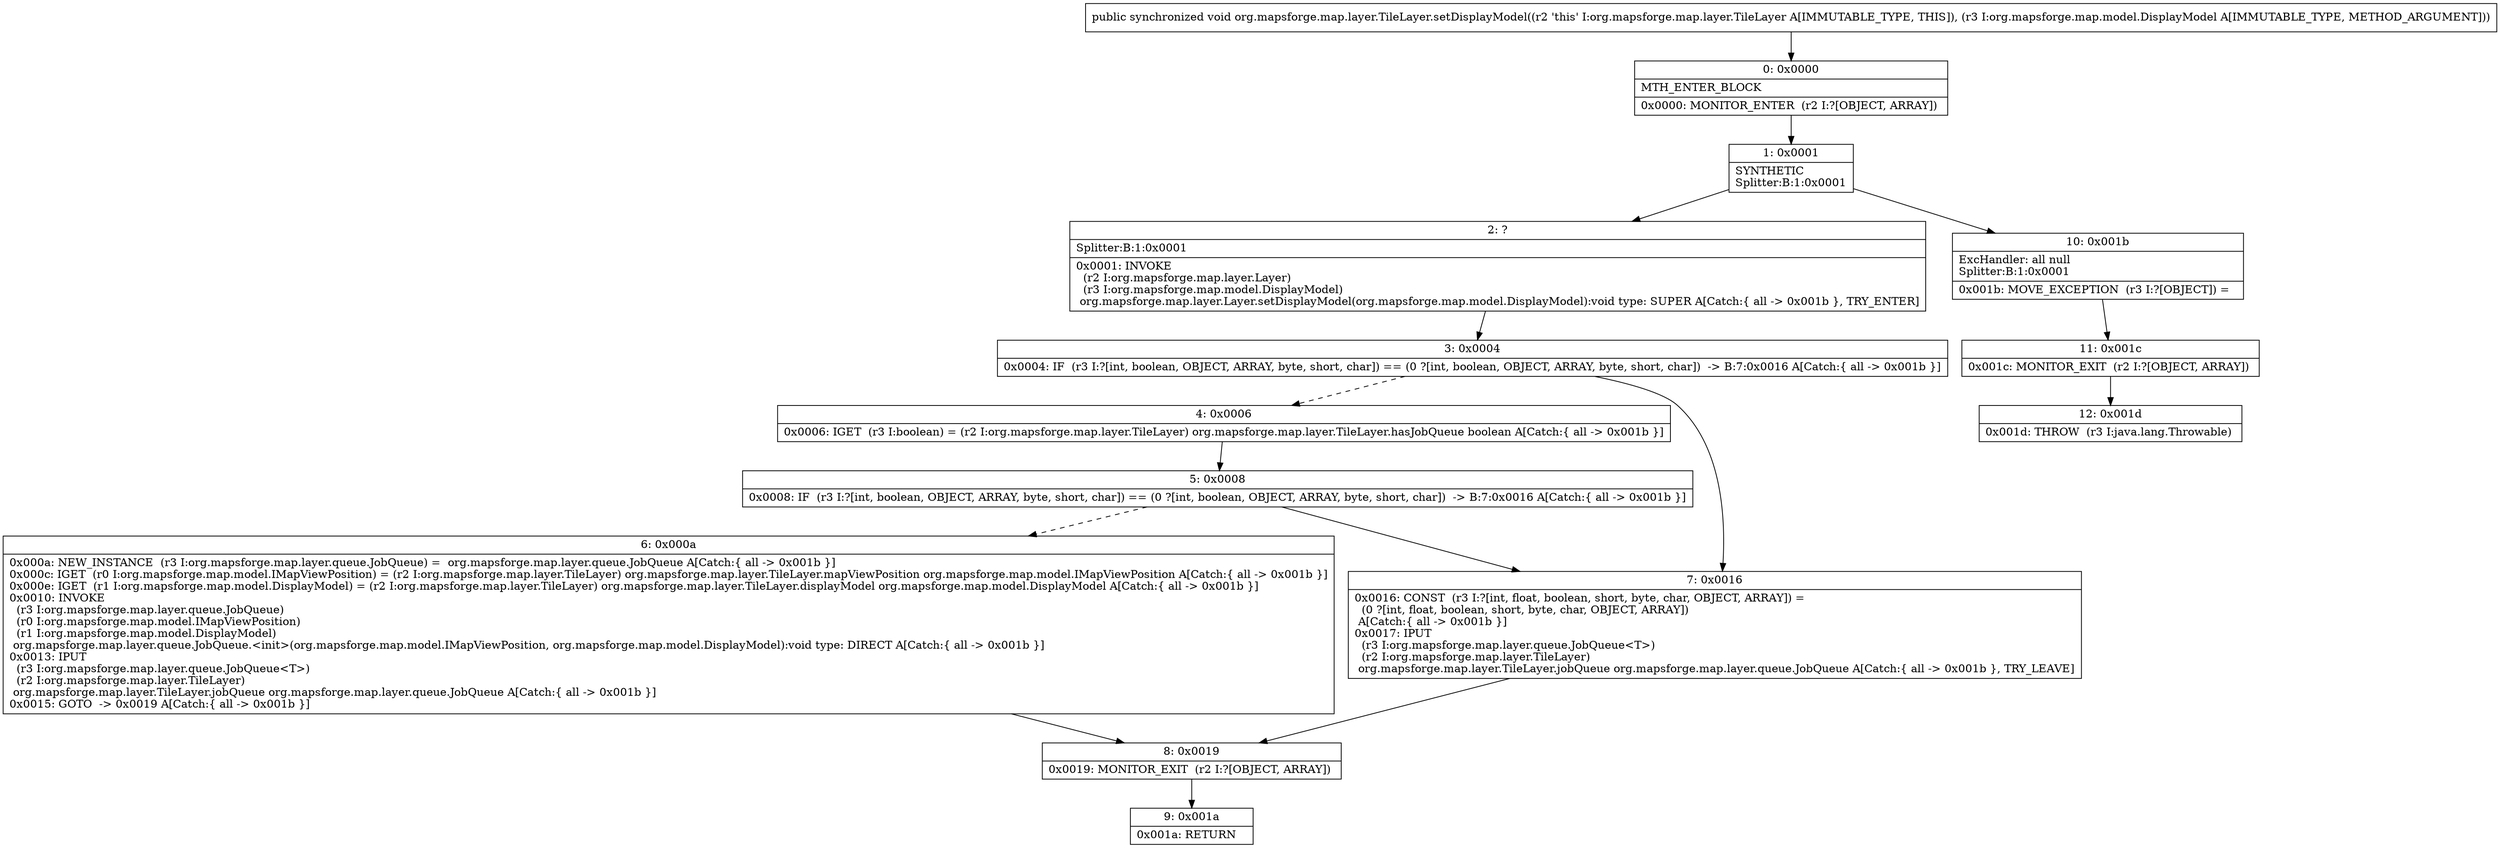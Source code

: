 digraph "CFG fororg.mapsforge.map.layer.TileLayer.setDisplayModel(Lorg\/mapsforge\/map\/model\/DisplayModel;)V" {
Node_0 [shape=record,label="{0\:\ 0x0000|MTH_ENTER_BLOCK\l|0x0000: MONITOR_ENTER  (r2 I:?[OBJECT, ARRAY]) \l}"];
Node_1 [shape=record,label="{1\:\ 0x0001|SYNTHETIC\lSplitter:B:1:0x0001\l}"];
Node_2 [shape=record,label="{2\:\ ?|Splitter:B:1:0x0001\l|0x0001: INVOKE  \l  (r2 I:org.mapsforge.map.layer.Layer)\l  (r3 I:org.mapsforge.map.model.DisplayModel)\l org.mapsforge.map.layer.Layer.setDisplayModel(org.mapsforge.map.model.DisplayModel):void type: SUPER A[Catch:\{ all \-\> 0x001b \}, TRY_ENTER]\l}"];
Node_3 [shape=record,label="{3\:\ 0x0004|0x0004: IF  (r3 I:?[int, boolean, OBJECT, ARRAY, byte, short, char]) == (0 ?[int, boolean, OBJECT, ARRAY, byte, short, char])  \-\> B:7:0x0016 A[Catch:\{ all \-\> 0x001b \}]\l}"];
Node_4 [shape=record,label="{4\:\ 0x0006|0x0006: IGET  (r3 I:boolean) = (r2 I:org.mapsforge.map.layer.TileLayer) org.mapsforge.map.layer.TileLayer.hasJobQueue boolean A[Catch:\{ all \-\> 0x001b \}]\l}"];
Node_5 [shape=record,label="{5\:\ 0x0008|0x0008: IF  (r3 I:?[int, boolean, OBJECT, ARRAY, byte, short, char]) == (0 ?[int, boolean, OBJECT, ARRAY, byte, short, char])  \-\> B:7:0x0016 A[Catch:\{ all \-\> 0x001b \}]\l}"];
Node_6 [shape=record,label="{6\:\ 0x000a|0x000a: NEW_INSTANCE  (r3 I:org.mapsforge.map.layer.queue.JobQueue) =  org.mapsforge.map.layer.queue.JobQueue A[Catch:\{ all \-\> 0x001b \}]\l0x000c: IGET  (r0 I:org.mapsforge.map.model.IMapViewPosition) = (r2 I:org.mapsforge.map.layer.TileLayer) org.mapsforge.map.layer.TileLayer.mapViewPosition org.mapsforge.map.model.IMapViewPosition A[Catch:\{ all \-\> 0x001b \}]\l0x000e: IGET  (r1 I:org.mapsforge.map.model.DisplayModel) = (r2 I:org.mapsforge.map.layer.TileLayer) org.mapsforge.map.layer.TileLayer.displayModel org.mapsforge.map.model.DisplayModel A[Catch:\{ all \-\> 0x001b \}]\l0x0010: INVOKE  \l  (r3 I:org.mapsforge.map.layer.queue.JobQueue)\l  (r0 I:org.mapsforge.map.model.IMapViewPosition)\l  (r1 I:org.mapsforge.map.model.DisplayModel)\l org.mapsforge.map.layer.queue.JobQueue.\<init\>(org.mapsforge.map.model.IMapViewPosition, org.mapsforge.map.model.DisplayModel):void type: DIRECT A[Catch:\{ all \-\> 0x001b \}]\l0x0013: IPUT  \l  (r3 I:org.mapsforge.map.layer.queue.JobQueue\<T\>)\l  (r2 I:org.mapsforge.map.layer.TileLayer)\l org.mapsforge.map.layer.TileLayer.jobQueue org.mapsforge.map.layer.queue.JobQueue A[Catch:\{ all \-\> 0x001b \}]\l0x0015: GOTO  \-\> 0x0019 A[Catch:\{ all \-\> 0x001b \}]\l}"];
Node_7 [shape=record,label="{7\:\ 0x0016|0x0016: CONST  (r3 I:?[int, float, boolean, short, byte, char, OBJECT, ARRAY]) = \l  (0 ?[int, float, boolean, short, byte, char, OBJECT, ARRAY])\l A[Catch:\{ all \-\> 0x001b \}]\l0x0017: IPUT  \l  (r3 I:org.mapsforge.map.layer.queue.JobQueue\<T\>)\l  (r2 I:org.mapsforge.map.layer.TileLayer)\l org.mapsforge.map.layer.TileLayer.jobQueue org.mapsforge.map.layer.queue.JobQueue A[Catch:\{ all \-\> 0x001b \}, TRY_LEAVE]\l}"];
Node_8 [shape=record,label="{8\:\ 0x0019|0x0019: MONITOR_EXIT  (r2 I:?[OBJECT, ARRAY]) \l}"];
Node_9 [shape=record,label="{9\:\ 0x001a|0x001a: RETURN   \l}"];
Node_10 [shape=record,label="{10\:\ 0x001b|ExcHandler: all null\lSplitter:B:1:0x0001\l|0x001b: MOVE_EXCEPTION  (r3 I:?[OBJECT]) =  \l}"];
Node_11 [shape=record,label="{11\:\ 0x001c|0x001c: MONITOR_EXIT  (r2 I:?[OBJECT, ARRAY]) \l}"];
Node_12 [shape=record,label="{12\:\ 0x001d|0x001d: THROW  (r3 I:java.lang.Throwable) \l}"];
MethodNode[shape=record,label="{public synchronized void org.mapsforge.map.layer.TileLayer.setDisplayModel((r2 'this' I:org.mapsforge.map.layer.TileLayer A[IMMUTABLE_TYPE, THIS]), (r3 I:org.mapsforge.map.model.DisplayModel A[IMMUTABLE_TYPE, METHOD_ARGUMENT])) }"];
MethodNode -> Node_0;
Node_0 -> Node_1;
Node_1 -> Node_2;
Node_1 -> Node_10;
Node_2 -> Node_3;
Node_3 -> Node_4[style=dashed];
Node_3 -> Node_7;
Node_4 -> Node_5;
Node_5 -> Node_6[style=dashed];
Node_5 -> Node_7;
Node_6 -> Node_8;
Node_7 -> Node_8;
Node_8 -> Node_9;
Node_10 -> Node_11;
Node_11 -> Node_12;
}

